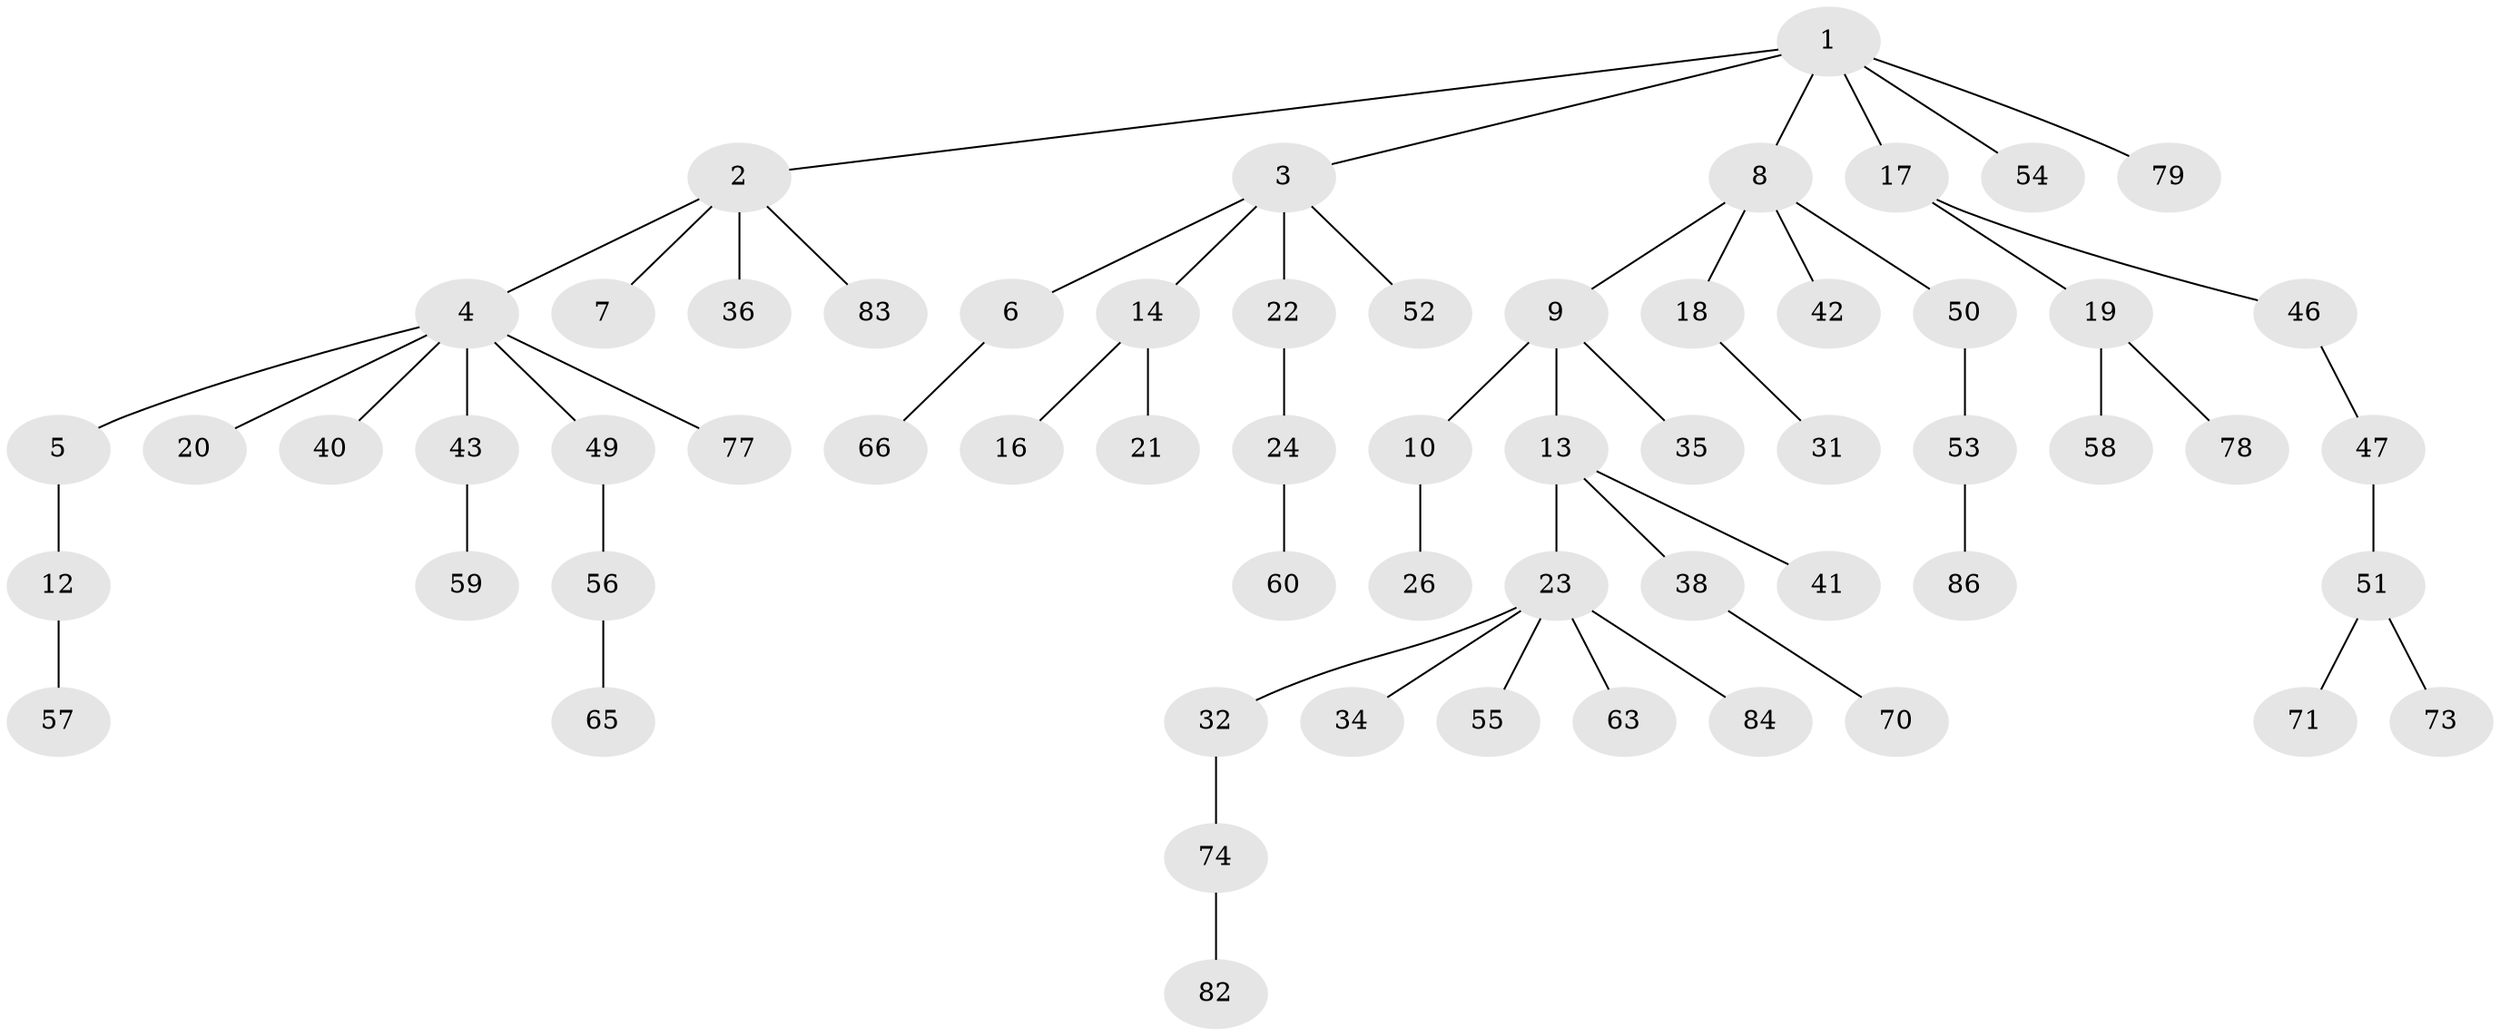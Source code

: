 // original degree distribution, {5: 0.043010752688172046, 6: 0.03225806451612903, 3: 0.16129032258064516, 2: 0.2903225806451613, 1: 0.46236559139784944, 4: 0.010752688172043012}
// Generated by graph-tools (version 1.1) at 2025/11/02/27/25 16:11:26]
// undirected, 61 vertices, 60 edges
graph export_dot {
graph [start="1"]
  node [color=gray90,style=filled];
  1 [super="+29"];
  2 [super="+75"];
  3 [super="+89"];
  4 [super="+33"];
  5 [super="+68"];
  6 [super="+28"];
  7 [super="+30"];
  8 [super="+39"];
  9 [super="+11"];
  10;
  12 [super="+88"];
  13 [super="+27"];
  14 [super="+15"];
  16;
  17;
  18 [super="+61"];
  19 [super="+44"];
  20 [super="+37"];
  21;
  22;
  23 [super="+25"];
  24;
  26;
  31 [super="+48"];
  32;
  34;
  35 [super="+93"];
  36 [super="+90"];
  38 [super="+80"];
  40;
  41 [super="+92"];
  42;
  43 [super="+45"];
  46;
  47 [super="+67"];
  49;
  50 [super="+69"];
  51 [super="+72"];
  52 [super="+62"];
  53;
  54;
  55;
  56 [super="+91"];
  57;
  58 [super="+85"];
  59;
  60 [super="+64"];
  63;
  65 [super="+76"];
  66;
  70;
  71;
  73;
  74 [super="+81"];
  77;
  78;
  79 [super="+87"];
  82;
  83;
  84;
  86;
  1 -- 2;
  1 -- 3;
  1 -- 8;
  1 -- 17;
  1 -- 54;
  1 -- 79;
  2 -- 4;
  2 -- 7;
  2 -- 36;
  2 -- 83;
  3 -- 6;
  3 -- 14;
  3 -- 22;
  3 -- 52;
  4 -- 5;
  4 -- 20;
  4 -- 40;
  4 -- 43;
  4 -- 49;
  4 -- 77;
  5 -- 12;
  6 -- 66;
  8 -- 9;
  8 -- 18;
  8 -- 42;
  8 -- 50;
  9 -- 10;
  9 -- 13;
  9 -- 35;
  10 -- 26;
  12 -- 57;
  13 -- 23;
  13 -- 41;
  13 -- 38;
  14 -- 21;
  14 -- 16;
  17 -- 19;
  17 -- 46;
  18 -- 31;
  19 -- 78;
  19 -- 58;
  22 -- 24;
  23 -- 32;
  23 -- 63;
  23 -- 84;
  23 -- 34;
  23 -- 55;
  24 -- 60;
  32 -- 74;
  38 -- 70;
  43 -- 59;
  46 -- 47;
  47 -- 51;
  49 -- 56;
  50 -- 53;
  51 -- 71;
  51 -- 73;
  53 -- 86;
  56 -- 65;
  74 -- 82;
}
